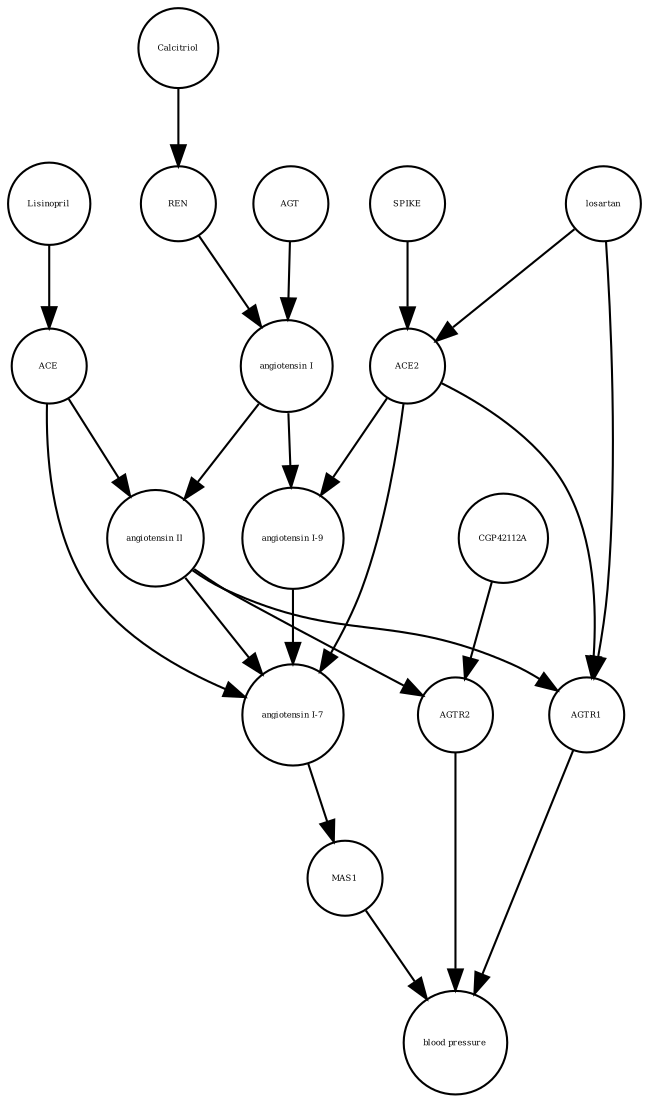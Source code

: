 strict digraph  {
MAS1 [annotation="", bipartite=0, cls=macromolecule, fontsize=4, label=MAS1, shape=circle];
"blood pressure" [annotation="", bipartite=0, cls=phenotype, fontsize=4, label="blood pressure", shape=circle];
AGTR2 [annotation="", bipartite=0, cls=macromolecule, fontsize=4, label=AGTR2, shape=circle];
AGTR1 [annotation="", bipartite=0, cls=macromolecule, fontsize=4, label=AGTR1, shape=circle];
Lisinopril [annotation="", bipartite=0, cls="simple chemical", fontsize=4, label=Lisinopril, shape=circle];
AGT [annotation="", bipartite=0, cls=macromolecule, fontsize=4, label=AGT, shape=circle];
"angiotensin II" [annotation="", bipartite=0, cls="simple chemical", fontsize=4, label="angiotensin II", shape=circle];
"angiotensin I-9" [annotation="", bipartite=0, cls="simple chemical", fontsize=4, label="angiotensin I-9", shape=circle];
Calcitriol [annotation="", bipartite=0, cls="simple chemical", fontsize=4, label=Calcitriol, shape=circle];
"angiotensin I" [annotation="", bipartite=0, cls="simple chemical", fontsize=4, label="angiotensin I", shape=circle];
ACE2 [annotation="", bipartite=0, cls=macromolecule, fontsize=4, label=ACE2, shape=circle];
SPIKE [annotation="", bipartite=0, cls=macromolecule, fontsize=4, label=SPIKE, shape=circle];
CGP42112A [annotation="", bipartite=0, cls="simple chemical", fontsize=4, label=CGP42112A, shape=circle];
ACE [annotation="", bipartite=0, cls=macromolecule, fontsize=4, label=ACE, shape=circle];
"angiotensin I-7" [annotation="", bipartite=0, cls="simple chemical", fontsize=4, label="angiotensin I-7", shape=circle];
REN [annotation="", bipartite=0, cls=macromolecule, fontsize=4, label=REN, shape=circle];
losartan [annotation="", bipartite=0, cls="simple chemical", fontsize=4, label=losartan, shape=circle];
MAS1 -> "blood pressure"  [annotation="", interaction_type=inhibition];
AGTR2 -> "blood pressure"  [annotation="", interaction_type=inhibition];
AGTR1 -> "blood pressure"  [annotation="", interaction_type=stimulation];
Lisinopril -> ACE  [annotation="", interaction_type=production];
AGT -> "angiotensin I"  [annotation="", interaction_type=production];
"angiotensin II" -> AGTR1  [annotation="", interaction_type=modulation];
"angiotensin II" -> "angiotensin I-7"  [annotation="", interaction_type=production];
"angiotensin II" -> AGTR2  [annotation="", interaction_type=production];
"angiotensin I-9" -> "angiotensin I-7"  [annotation="", interaction_type=production];
Calcitriol -> REN  [annotation="", interaction_type=inhibition];
"angiotensin I" -> "angiotensin I-9"  [annotation="", interaction_type=production];
"angiotensin I" -> "angiotensin II"  [annotation="", interaction_type=production];
ACE2 -> "angiotensin I-9"  [annotation="", interaction_type=catalysis];
ACE2 -> AGTR1  [annotation="", interaction_type=production];
ACE2 -> "angiotensin I-7"  [annotation="", interaction_type=catalysis];
SPIKE -> ACE2  [annotation="", interaction_type=production];
CGP42112A -> AGTR2  [annotation="", interaction_type=production];
ACE -> "angiotensin I-7"  [annotation="", interaction_type=catalysis];
ACE -> "angiotensin II"  [annotation="", interaction_type=catalysis];
"angiotensin I-7" -> MAS1  [annotation="", interaction_type=production];
REN -> "angiotensin I"  [annotation="", interaction_type=catalysis];
losartan -> ACE2  [annotation="", interaction_type=production];
losartan -> AGTR1  [annotation="", interaction_type=production];
}
